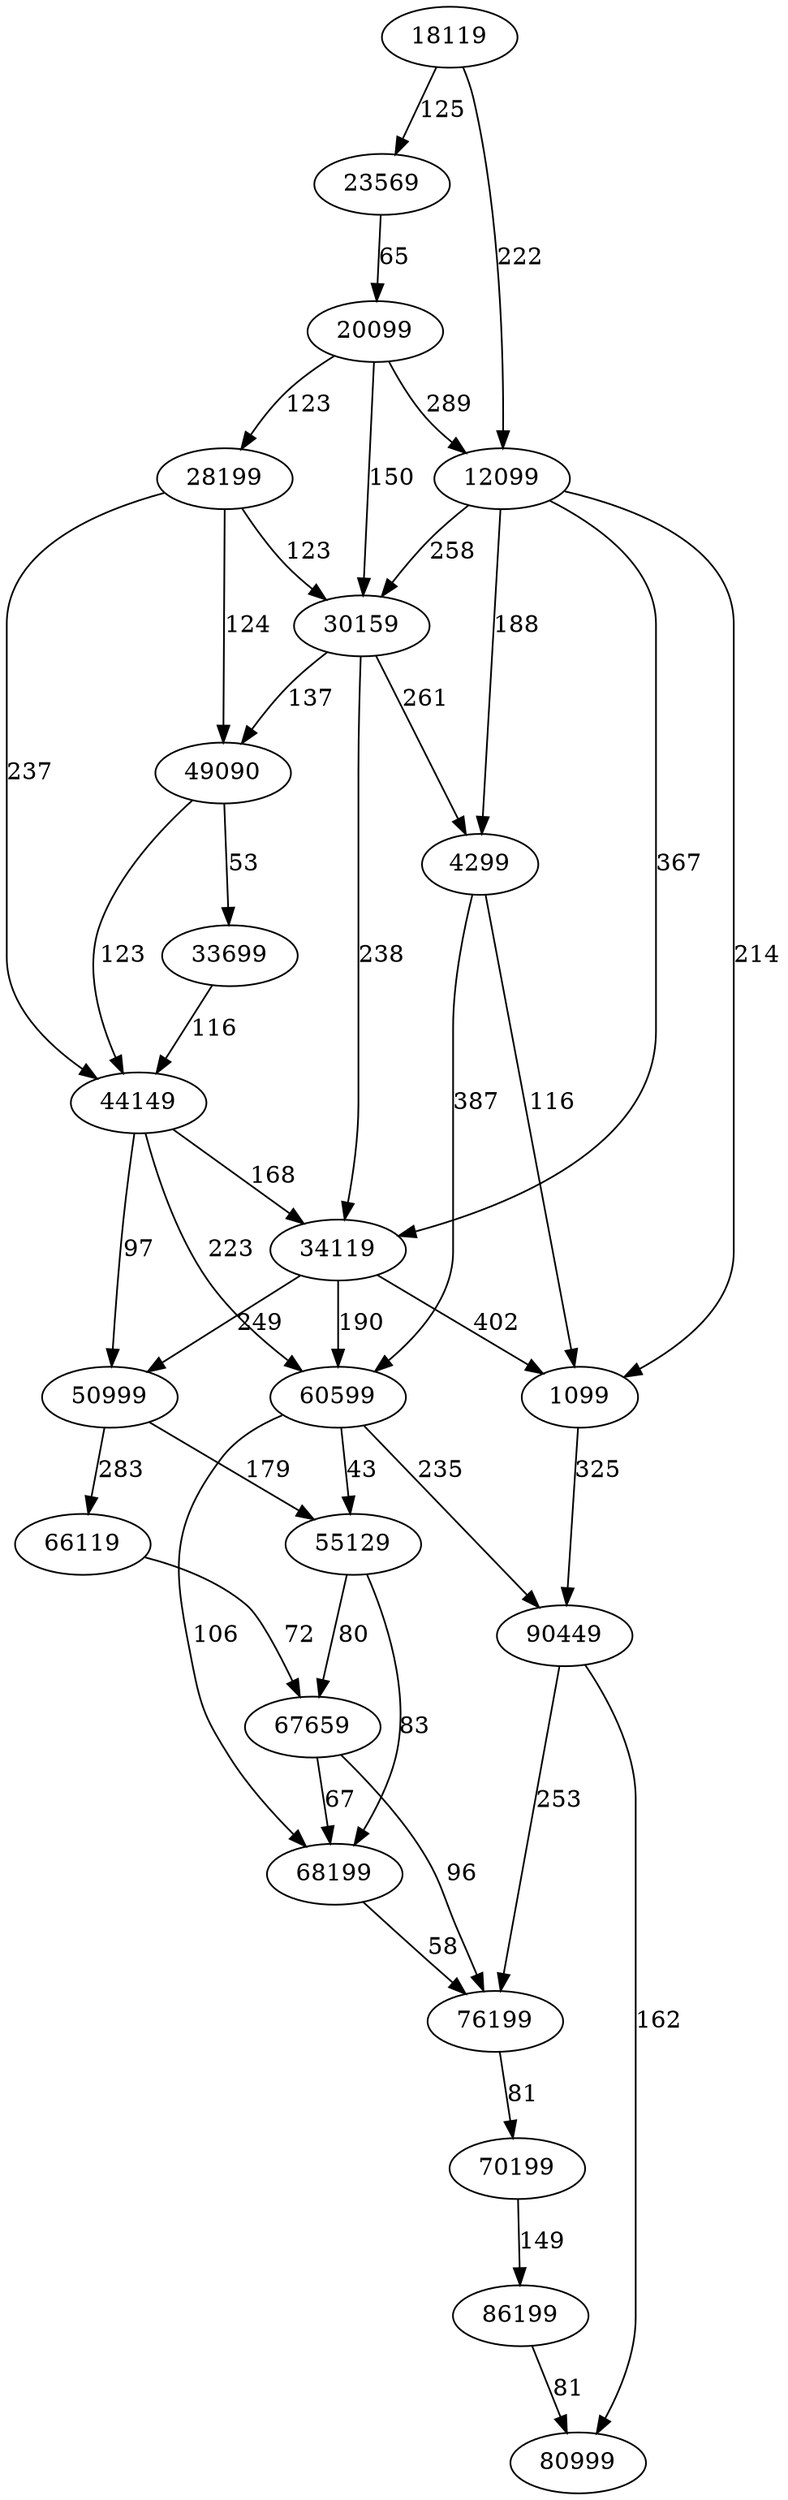 digraph graph2 {
  1099;
  90449;
  4299;
  60599;
  12099;
  30159;
  34119;
  18119;
  23569;
  20099;
  28199;
  44149;
  49090;
  33699;
  50999;
  55129;
  66119;
  67659;
  68199;
  76199;
  70199;
  86199;
  80999;
  1099 -> 90449 [label= 325];
  4299 -> 1099 [label= 116];
  4299 -> 60599 [label= 387];
  12099 -> 1099 [label= 214];
  12099 -> 4299 [label= 188];
  12099 -> 30159 [label= 258];
  12099 -> 34119 [label= 367];
  18119 -> 12099 [label= 222];
  18119 -> 23569 [label= 125];
  20099 -> 12099 [label= 289];
  20099 -> 28199 [label= 123];
  20099 -> 30159 [label= 150];
  23569 -> 20099 [label= 65];
  28199 -> 30159 [label= 123];
  28199 -> 44149 [label= 237];
  28199 -> 49090 [label= 124];
  30159 -> 4299 [label= 261];
  30159 -> 34119 [label= 238];
  30159 -> 49090 [label= 137];
  33699 -> 44149 [label= 116];
  34119 -> 1099 [label= 402];
  34119 -> 50999 [label= 249];
  34119 -> 60599 [label= 190];
  44149 -> 34119 [label= 168];
  44149 -> 50999 [label= 97];
  44149 -> 60599 [label= 223];
  49090 -> 33699 [label= 53];
  49090 -> 44149 [label= 123];
  50999 -> 55129 [label= 179];
  50999 -> 66119 [label= 283];
  55129 -> 67659 [label= 80];
  55129 -> 68199 [label= 83];
  60599 -> 55129 [label= 43];
  60599 -> 68199 [label= 106];
  60599 -> 90449 [label= 235];
  66119 -> 67659 [label= 72];
  67659 -> 68199 [label= 67];
  67659 -> 76199 [label= 96];
  68199 -> 76199 [label= 58];
  70199 -> 86199 [label= 149];
  76199 -> 70199 [label= 81];
  86199 -> 80999 [label= 81];
  90449 -> 76199 [label= 253];
  90449 -> 80999 [label= 162];
}
